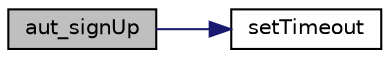 digraph "aut_signUp"
{
 // LATEX_PDF_SIZE
  edge [fontname="Helvetica",fontsize="10",labelfontname="Helvetica",labelfontsize="10"];
  node [fontname="Helvetica",fontsize="10",shape=record];
  rankdir="LR";
  Node1 [label="aut_signUp",height=0.2,width=0.4,color="black", fillcolor="grey75", style="filled", fontcolor="black",tooltip=": receive administrator user's input and permit to sign up on site"];
  Node1 -> Node2 [color="midnightblue",fontsize="10",style="solid",fontname="Helvetica"];
  Node2 [label="setTimeout",height=0.2,width=0.4,color="black", fillcolor="white", style="filled",URL="$reservation__doxygen_8c.html#ab7b5e595f925645f61dde5998c2920f8",tooltip="Part of call the user information."];
}

